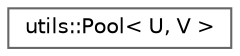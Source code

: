 digraph "Graphical Class Hierarchy"
{
 // LATEX_PDF_SIZE
  bgcolor="transparent";
  edge [fontname=Helvetica,fontsize=10,labelfontname=Helvetica,labelfontsize=10];
  node [fontname=Helvetica,fontsize=10,shape=box,height=0.2,width=0.4];
  rankdir="LR";
  Node0 [id="Node000000",label="utils::Pool\< U, V \>",height=0.2,width=0.4,color="grey40", fillcolor="white", style="filled",URL="$classutils_1_1_pool.html",tooltip="Generic pool for managing objects and tracking their lifetimes using handles."];
}
